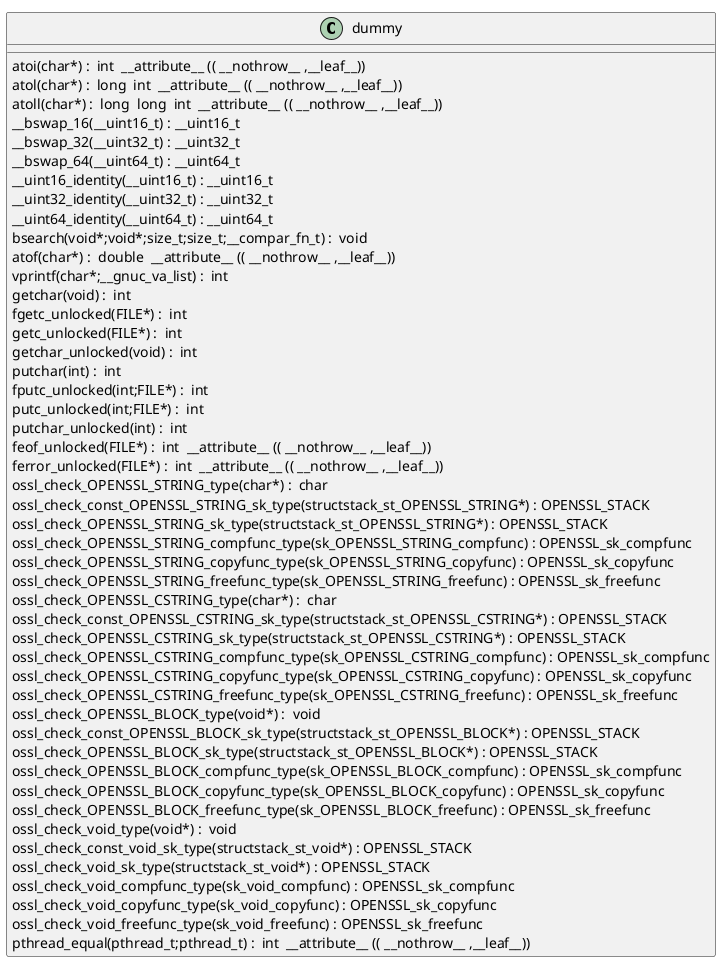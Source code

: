 @startuml
!pragma layout smetana
class dummy {
atoi(char*) :  int  __attribute__ (( __nothrow__ ,__leaf__)) [[[./../../.././qc/crypto/async/async.c.html#173]]]
atol(char*) :  long  int  __attribute__ (( __nothrow__ ,__leaf__)) [[[./../../.././qc/crypto/async/async.c.html#178]]]
atoll(char*) :  long  long  int  __attribute__ (( __nothrow__ ,__leaf__)) [[[./../../.././qc/crypto/async/async.c.html#185]]]
__bswap_16(__uint16_t) : __uint16_t [[[./../../.././qc/crypto/async/async.c.html#485]]]
__bswap_32(__uint32_t) : __uint32_t [[[./../../.././qc/crypto/async/async.c.html#500]]]
__bswap_64(__uint64_t) : __uint64_t [[[./../../.././qc/crypto/async/async.c.html#510]]]
__uint16_identity(__uint16_t) : __uint16_t [[[./../../.././qc/crypto/async/async.c.html#522]]]
__uint32_identity(__uint32_t) : __uint32_t [[[./../../.././qc/crypto/async/async.c.html#528]]]
__uint64_identity(__uint64_t) : __uint64_t [[[./../../.././qc/crypto/async/async.c.html#534]]]
bsearch(void*;void*;size_t;size_t;__compar_fn_t) :  void  [[[./../../.././qc/crypto/async/async.c.html#1194]]]
atof(char*) :  double  __attribute__ (( __nothrow__ ,__leaf__)) [[[./../../.././qc/crypto/async/async.c.html#1]]]
vprintf(char*;__gnuc_va_list) :  int  [[[./../../.././qc/crypto/async/async.c.html#1]]]
getchar(void) :  int  [[[./../../.././qc/crypto/async/async.c.html#1]]]
fgetc_unlocked(FILE*) :  int  [[[./../../.././qc/crypto/async/async.c.html#1]]]
getc_unlocked(FILE*) :  int  [[[./../../.././qc/crypto/async/async.c.html#1]]]
getchar_unlocked(void) :  int  [[[./../../.././qc/crypto/async/async.c.html#1]]]
putchar(int) :  int  [[[./../../.././qc/crypto/async/async.c.html#1]]]
fputc_unlocked(int;FILE*) :  int  [[[./../../.././qc/crypto/async/async.c.html#1]]]
putc_unlocked(int;FILE*) :  int  [[[./../../.././qc/crypto/async/async.c.html#1]]]
putchar_unlocked(int) :  int  [[[./../../.././qc/crypto/async/async.c.html#1]]]
feof_unlocked(FILE*) :  int  __attribute__ (( __nothrow__ ,__leaf__)) [[[./../../.././qc/crypto/async/async.c.html#1]]]
ferror_unlocked(FILE*) :  int  __attribute__ (( __nothrow__ ,__leaf__)) [[[./../../.././qc/crypto/async/async.c.html#1]]]
ossl_check_OPENSSL_STRING_type(char*) :  char  [[[./../../.././qc/crypto/async/async.c.html#1]]]
ossl_check_const_OPENSSL_STRING_sk_type(structstack_st_OPENSSL_STRING*) : OPENSSL_STACK [[[./../../.././qc/crypto/async/async.c.html#1]]]
ossl_check_OPENSSL_STRING_sk_type(structstack_st_OPENSSL_STRING*) : OPENSSL_STACK [[[./../../.././qc/crypto/async/async.c.html#1]]]
ossl_check_OPENSSL_STRING_compfunc_type(sk_OPENSSL_STRING_compfunc) : OPENSSL_sk_compfunc [[[./../../.././qc/crypto/async/async.c.html#1]]]
ossl_check_OPENSSL_STRING_copyfunc_type(sk_OPENSSL_STRING_copyfunc) : OPENSSL_sk_copyfunc [[[./../../.././qc/crypto/async/async.c.html#1]]]
ossl_check_OPENSSL_STRING_freefunc_type(sk_OPENSSL_STRING_freefunc) : OPENSSL_sk_freefunc [[[./../../.././qc/crypto/async/async.c.html#1]]]
ossl_check_OPENSSL_CSTRING_type(char*) :  char  [[[./../../.././qc/crypto/async/async.c.html#1]]]
ossl_check_const_OPENSSL_CSTRING_sk_type(structstack_st_OPENSSL_CSTRING*) : OPENSSL_STACK [[[./../../.././qc/crypto/async/async.c.html#1]]]
ossl_check_OPENSSL_CSTRING_sk_type(structstack_st_OPENSSL_CSTRING*) : OPENSSL_STACK [[[./../../.././qc/crypto/async/async.c.html#1]]]
ossl_check_OPENSSL_CSTRING_compfunc_type(sk_OPENSSL_CSTRING_compfunc) : OPENSSL_sk_compfunc [[[./../../.././qc/crypto/async/async.c.html#1]]]
ossl_check_OPENSSL_CSTRING_copyfunc_type(sk_OPENSSL_CSTRING_copyfunc) : OPENSSL_sk_copyfunc [[[./../../.././qc/crypto/async/async.c.html#1]]]
ossl_check_OPENSSL_CSTRING_freefunc_type(sk_OPENSSL_CSTRING_freefunc) : OPENSSL_sk_freefunc [[[./../../.././qc/crypto/async/async.c.html#1]]]
ossl_check_OPENSSL_BLOCK_type(void*) :  void  [[[./../../.././qc/crypto/async/async.c.html#1]]]
ossl_check_const_OPENSSL_BLOCK_sk_type(structstack_st_OPENSSL_BLOCK*) : OPENSSL_STACK [[[./../../.././qc/crypto/async/async.c.html#1]]]
ossl_check_OPENSSL_BLOCK_sk_type(structstack_st_OPENSSL_BLOCK*) : OPENSSL_STACK [[[./../../.././qc/crypto/async/async.c.html#1]]]
ossl_check_OPENSSL_BLOCK_compfunc_type(sk_OPENSSL_BLOCK_compfunc) : OPENSSL_sk_compfunc [[[./../../.././qc/crypto/async/async.c.html#1]]]
ossl_check_OPENSSL_BLOCK_copyfunc_type(sk_OPENSSL_BLOCK_copyfunc) : OPENSSL_sk_copyfunc [[[./../../.././qc/crypto/async/async.c.html#1]]]
ossl_check_OPENSSL_BLOCK_freefunc_type(sk_OPENSSL_BLOCK_freefunc) : OPENSSL_sk_freefunc [[[./../../.././qc/crypto/async/async.c.html#1]]]
ossl_check_void_type(void*) :  void  [[[./../../.././qc/crypto/async/async.c.html#1]]]
ossl_check_const_void_sk_type(structstack_st_void*) : OPENSSL_STACK [[[./../../.././qc/crypto/async/async.c.html#1]]]
ossl_check_void_sk_type(structstack_st_void*) : OPENSSL_STACK [[[./../../.././qc/crypto/async/async.c.html#1]]]
ossl_check_void_compfunc_type(sk_void_compfunc) : OPENSSL_sk_compfunc [[[./../../.././qc/crypto/async/async.c.html#1]]]
ossl_check_void_copyfunc_type(sk_void_copyfunc) : OPENSSL_sk_copyfunc [[[./../../.././qc/crypto/async/async.c.html#1]]]
ossl_check_void_freefunc_type(sk_void_freefunc) : OPENSSL_sk_freefunc [[[./../../.././qc/crypto/async/async.c.html#1]]]
pthread_equal(pthread_t;pthread_t) :  int  __attribute__ (( __nothrow__ ,__leaf__)) [[[./../../.././qc/crypto/async/async.c.html#1]]]
} 
@enduml
